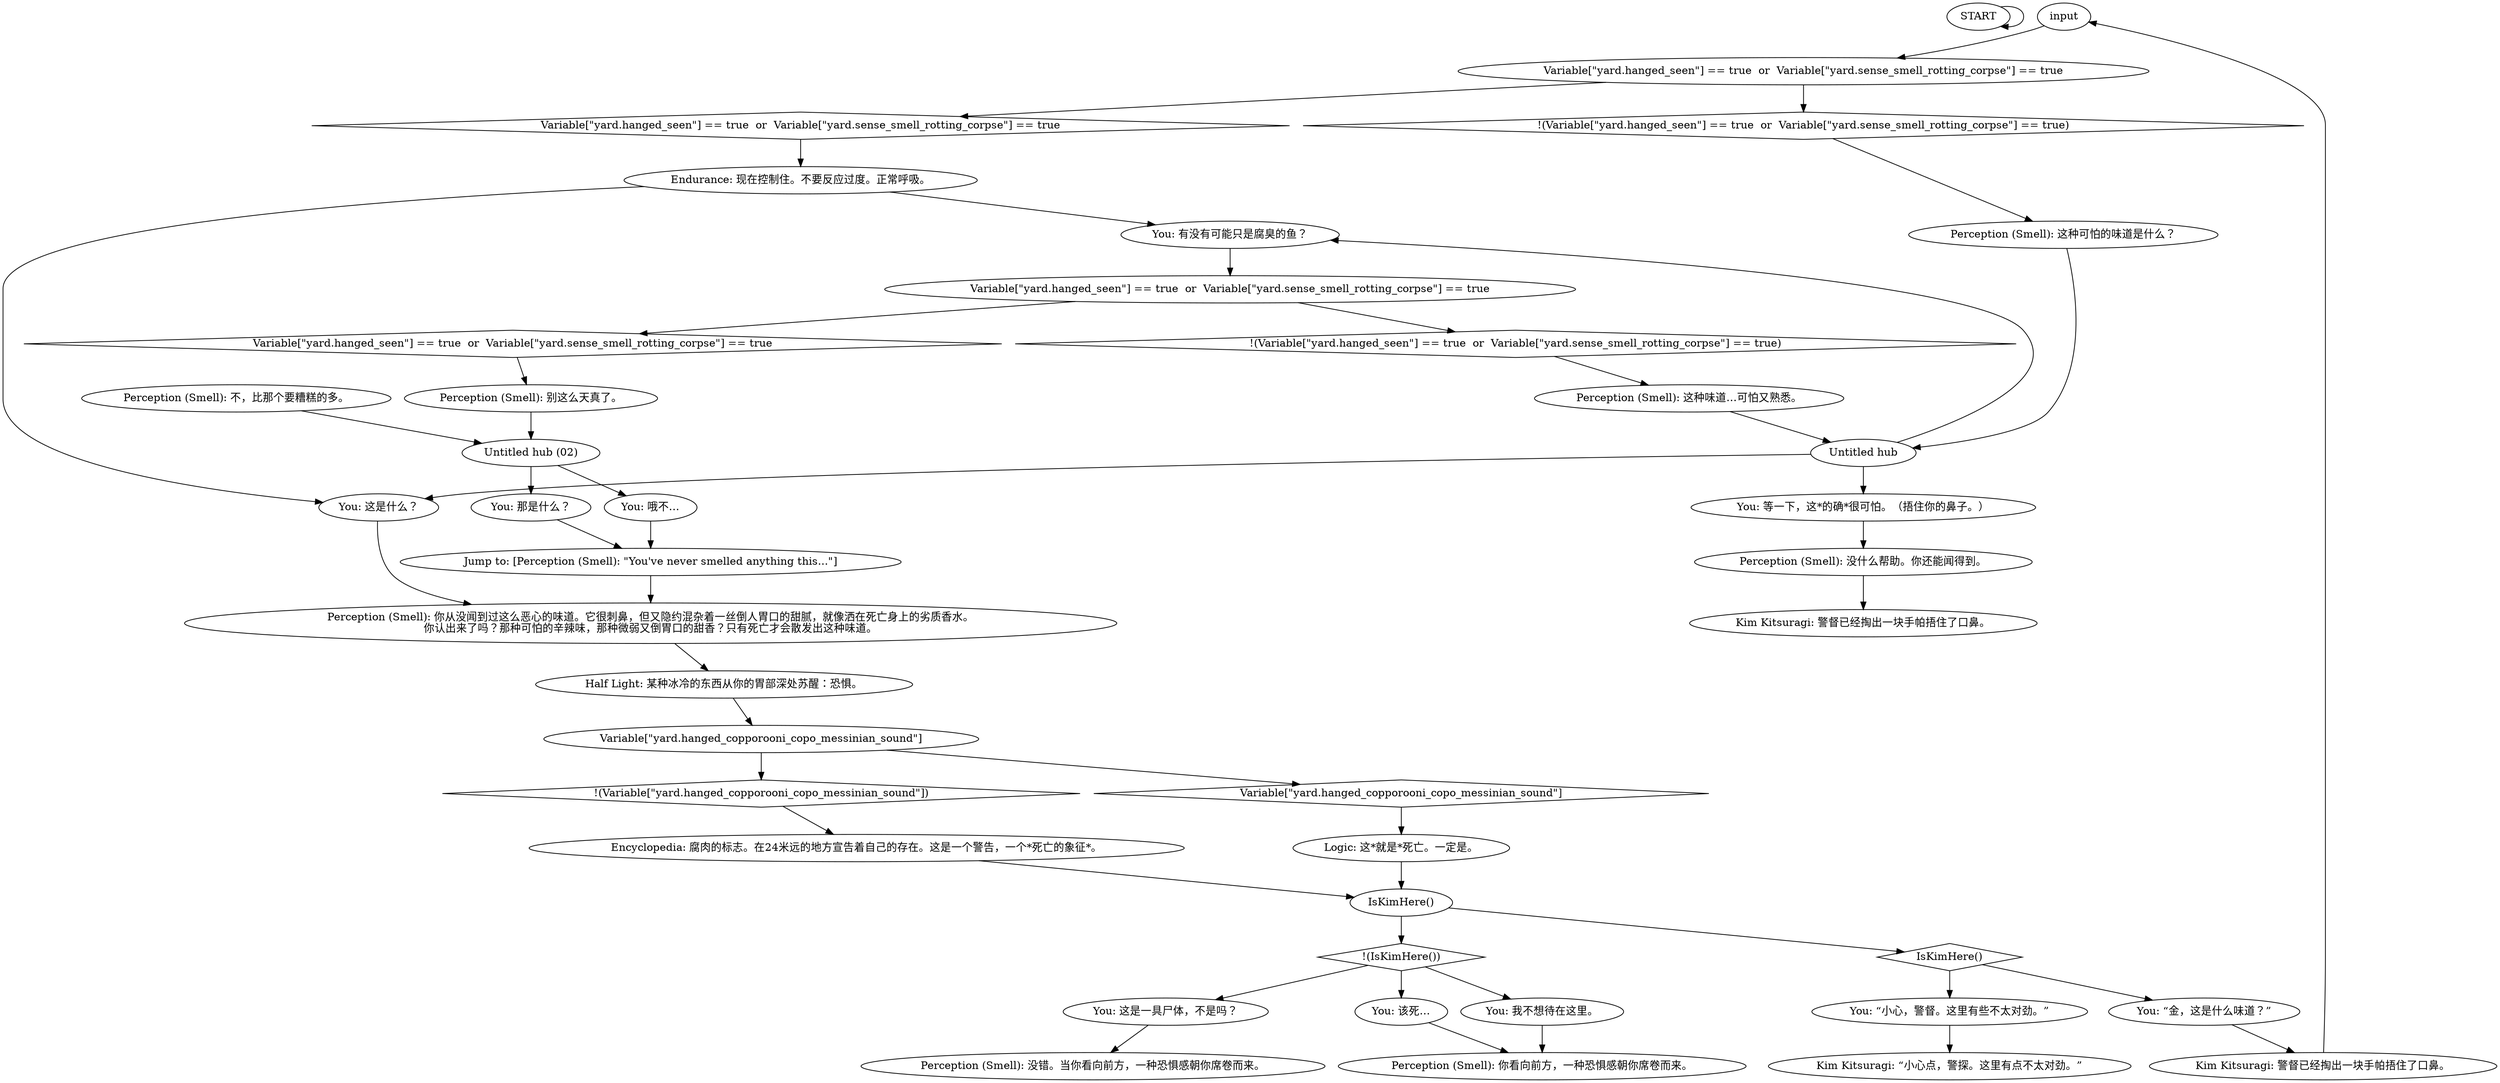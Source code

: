 # BOARDWALK ORB / smell of death
# You smell something awfully familiar...
# ==================================================
digraph G {
	  0 [label="START"];
	  1 [label="input"];
	  2 [label="Kim Kitsuragi: “小心点，警探。这里有点不太对劲。”"];
	  3 [label="Kim Kitsuragi: 警督已经掏出一块手帕捂住了口鼻。"];
	  4 [label="Endurance: 现在控制住。不要反应过度。正常呼吸。"];
	  5 [label="Perception (Smell): 这种味道…可怕又熟悉。"];
	  6 [label="Perception (Smell): 不，比那个要糟糕的多。"];
	  7 [label="Variable[\"yard.hanged_copporooni_copo_messinian_sound\"]"];
	  8 [label="Variable[\"yard.hanged_copporooni_copo_messinian_sound\"]", shape=diamond];
	  9 [label="!(Variable[\"yard.hanged_copporooni_copo_messinian_sound\"])", shape=diamond];
	  10 [label="IsKimHere()"];
	  11 [label="IsKimHere()", shape=diamond];
	  12 [label="!(IsKimHere())", shape=diamond];
	  13 [label="You: 这是一具尸体，不是吗？"];
	  14 [label="Perception (Smell): 别这么天真了。"];
	  15 [label="You: 等一下，这*的确*很可怕。（捂住你的鼻子。）"];
	  16 [label="Jump to: [Perception (Smell): \"You've never smelled anything this...\"]"];
	  17 [label="Perception (Smell): 你从没闻到过这么恶心的味道。它很刺鼻，但又隐约混杂着一丝倒人胃口的甜腻，就像洒在死亡身上的劣质香水。\n你认出来了吗？那种可怕的辛辣味，那种微弱又倒胃口的甜香？只有死亡才会散发出这种味道。"];
	  18 [label="Encyclopedia: 腐肉的标志。在24米远的地方宣告着自己的存在。这是一个警告，一个*死亡的象征*。"];
	  19 [label="Half Light: 某种冰冷的东西从你的胃部深处苏醒：恐惧。"];
	  20 [label="Untitled hub (02)"];
	  21 [label="You: 那是什么？"];
	  22 [label="You: “小心，警督。这里有些不太对劲。”"];
	  23 [label="You: “金，这是什么味道？”"];
	  24 [label="Kim Kitsuragi: 警督已经掏出一块手帕捂住了口鼻。"];
	  25 [label="You: 哦不…"];
	  26 [label="Variable[\"yard.hanged_seen\"] == true  or  Variable[\"yard.sense_smell_rotting_corpse\"] == true"];
	  27 [label="Variable[\"yard.hanged_seen\"] == true  or  Variable[\"yard.sense_smell_rotting_corpse\"] == true", shape=diamond];
	  28 [label="!(Variable[\"yard.hanged_seen\"] == true  or  Variable[\"yard.sense_smell_rotting_corpse\"] == true)", shape=diamond];
	  29 [label="Perception (Smell): 没错。当你看向前方，一种恐惧感朝你席卷而来。"];
	  30 [label="You: 该死…"];
	  31 [label="You: 我不想待在这里。"];
	  32 [label="Untitled hub"];
	  33 [label="Variable[\"yard.hanged_seen\"] == true  or  Variable[\"yard.sense_smell_rotting_corpse\"] == true"];
	  34 [label="Variable[\"yard.hanged_seen\"] == true  or  Variable[\"yard.sense_smell_rotting_corpse\"] == true", shape=diamond];
	  35 [label="!(Variable[\"yard.hanged_seen\"] == true  or  Variable[\"yard.sense_smell_rotting_corpse\"] == true)", shape=diamond];
	  36 [label="Perception (Smell): 没什么帮助。你还能闻得到。"];
	  37 [label="Perception (Smell): 这种可怕的味道是什么？"];
	  38 [label="You: 这是什么？"];
	  39 [label="You: 有没有可能只是腐臭的鱼？"];
	  40 [label="Perception (Smell): 你看向前方，一种恐惧感朝你席卷而来。"];
	  41 [label="Logic: 这*就是*死亡。一定是。"];
	  0 -> 0
	  1 -> 26
	  4 -> 38
	  4 -> 39
	  5 -> 32
	  6 -> 20
	  7 -> 8
	  7 -> 9
	  8 -> 41
	  9 -> 18
	  10 -> 11
	  10 -> 12
	  11 -> 22
	  11 -> 23
	  12 -> 13
	  12 -> 30
	  12 -> 31
	  13 -> 29
	  14 -> 20
	  15 -> 36
	  16 -> 17
	  17 -> 19
	  18 -> 10
	  19 -> 7
	  20 -> 25
	  20 -> 21
	  21 -> 16
	  22 -> 2
	  23 -> 24
	  24 -> 1
	  25 -> 16
	  26 -> 27
	  26 -> 28
	  27 -> 4
	  28 -> 37
	  30 -> 40
	  31 -> 40
	  32 -> 39
	  32 -> 38
	  32 -> 15
	  33 -> 34
	  33 -> 35
	  34 -> 14
	  35 -> 5
	  36 -> 3
	  37 -> 32
	  38 -> 17
	  39 -> 33
	  41 -> 10
}

